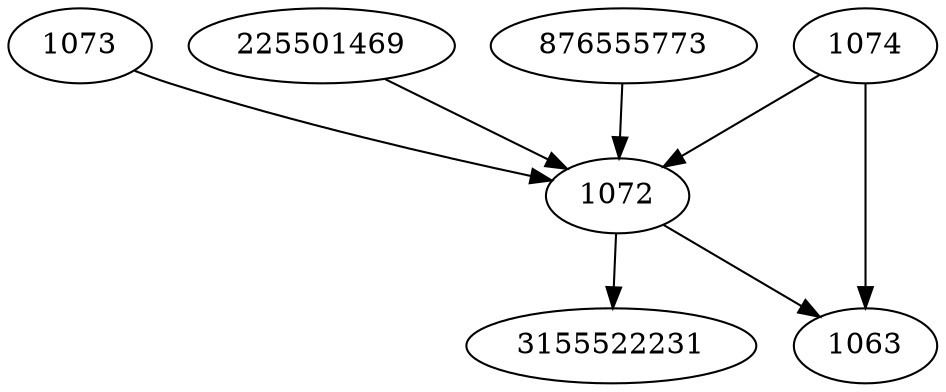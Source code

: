strict digraph  {
1063;
1072;
1073;
1074;
3155522231;
225501469;
876555773;
1072 -> 3155522231;
1072 -> 1063;
1073 -> 1072;
1074 -> 1072;
1074 -> 1063;
225501469 -> 1072;
876555773 -> 1072;
}
